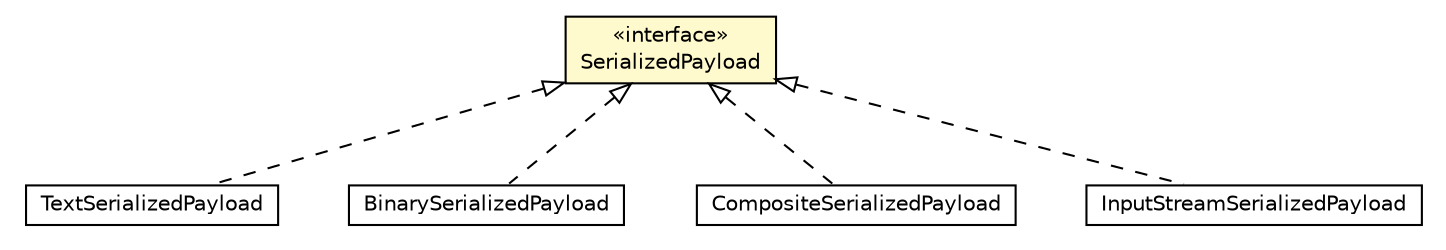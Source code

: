 #!/usr/local/bin/dot
#
# Class diagram 
# Generated by UMLGraph version R5_6-24-gf6e263 (http://www.umlgraph.org/)
#

digraph G {
	edge [fontname="Helvetica",fontsize=10,labelfontname="Helvetica",labelfontsize=10];
	node [fontname="Helvetica",fontsize=10,shape=plaintext];
	nodesep=0.25;
	ranksep=0.5;
	// io.reinert.requestor.core.payload.TextSerializedPayload
	c76266 [label=<<table title="io.reinert.requestor.core.payload.TextSerializedPayload" border="0" cellborder="1" cellspacing="0" cellpadding="2" port="p" href="./TextSerializedPayload.html">
		<tr><td><table border="0" cellspacing="0" cellpadding="1">
<tr><td align="center" balign="center"> TextSerializedPayload </td></tr>
		</table></td></tr>
		</table>>, URL="./TextSerializedPayload.html", fontname="Helvetica", fontcolor="black", fontsize=10.0];
	// io.reinert.requestor.core.payload.SerializedPayload
	c76268 [label=<<table title="io.reinert.requestor.core.payload.SerializedPayload" border="0" cellborder="1" cellspacing="0" cellpadding="2" port="p" bgcolor="lemonChiffon" href="./SerializedPayload.html">
		<tr><td><table border="0" cellspacing="0" cellpadding="1">
<tr><td align="center" balign="center"> &#171;interface&#187; </td></tr>
<tr><td align="center" balign="center"> SerializedPayload </td></tr>
		</table></td></tr>
		</table>>, URL="./SerializedPayload.html", fontname="Helvetica", fontcolor="black", fontsize=10.0];
	// io.reinert.requestor.java.payload.BinarySerializedPayload
	c76308 [label=<<table title="io.reinert.requestor.java.payload.BinarySerializedPayload" border="0" cellborder="1" cellspacing="0" cellpadding="2" port="p" href="../../java/payload/BinarySerializedPayload.html">
		<tr><td><table border="0" cellspacing="0" cellpadding="1">
<tr><td align="center" balign="center"> BinarySerializedPayload </td></tr>
		</table></td></tr>
		</table>>, URL="../../java/payload/BinarySerializedPayload.html", fontname="Helvetica", fontcolor="black", fontsize=10.0];
	// io.reinert.requestor.java.payload.CompositeSerializedPayload
	c76309 [label=<<table title="io.reinert.requestor.java.payload.CompositeSerializedPayload" border="0" cellborder="1" cellspacing="0" cellpadding="2" port="p" href="../../java/payload/CompositeSerializedPayload.html">
		<tr><td><table border="0" cellspacing="0" cellpadding="1">
<tr><td align="center" balign="center"> CompositeSerializedPayload </td></tr>
		</table></td></tr>
		</table>>, URL="../../java/payload/CompositeSerializedPayload.html", fontname="Helvetica", fontcolor="black", fontsize=10.0];
	// io.reinert.requestor.java.payload.InputStreamSerializedPayload
	c76310 [label=<<table title="io.reinert.requestor.java.payload.InputStreamSerializedPayload" border="0" cellborder="1" cellspacing="0" cellpadding="2" port="p" href="../../java/payload/InputStreamSerializedPayload.html">
		<tr><td><table border="0" cellspacing="0" cellpadding="1">
<tr><td align="center" balign="center"> InputStreamSerializedPayload </td></tr>
		</table></td></tr>
		</table>>, URL="../../java/payload/InputStreamSerializedPayload.html", fontname="Helvetica", fontcolor="black", fontsize=10.0];
	//io.reinert.requestor.core.payload.TextSerializedPayload implements io.reinert.requestor.core.payload.SerializedPayload
	c76268:p -> c76266:p [dir=back,arrowtail=empty,style=dashed];
	//io.reinert.requestor.java.payload.BinarySerializedPayload implements io.reinert.requestor.core.payload.SerializedPayload
	c76268:p -> c76308:p [dir=back,arrowtail=empty,style=dashed];
	//io.reinert.requestor.java.payload.CompositeSerializedPayload implements io.reinert.requestor.core.payload.SerializedPayload
	c76268:p -> c76309:p [dir=back,arrowtail=empty,style=dashed];
	//io.reinert.requestor.java.payload.InputStreamSerializedPayload implements io.reinert.requestor.core.payload.SerializedPayload
	c76268:p -> c76310:p [dir=back,arrowtail=empty,style=dashed];
}

